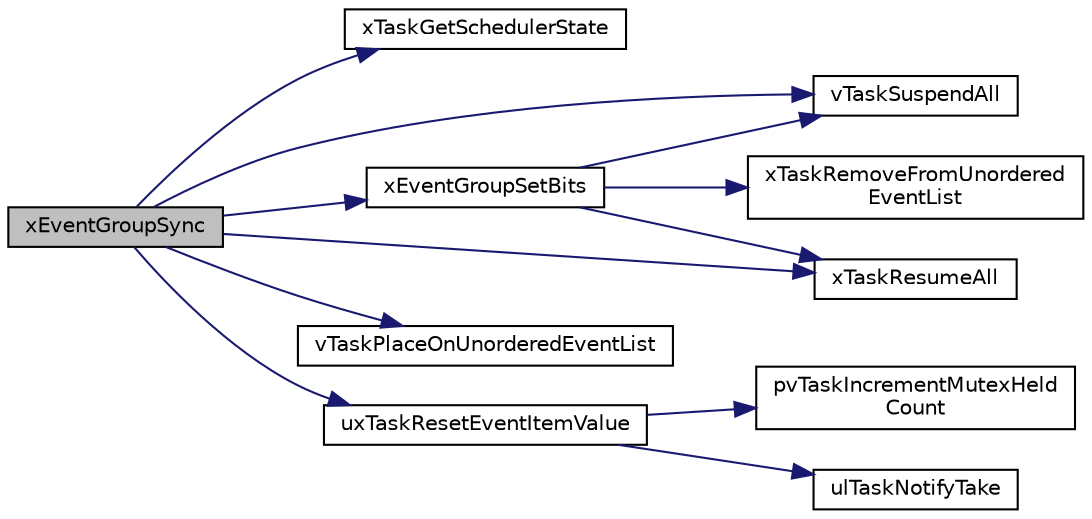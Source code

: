 digraph "xEventGroupSync"
{
  edge [fontname="Helvetica",fontsize="10",labelfontname="Helvetica",labelfontsize="10"];
  node [fontname="Helvetica",fontsize="10",shape=record];
  rankdir="LR";
  Node38 [label="xEventGroupSync",height=0.2,width=0.4,color="black", fillcolor="grey75", style="filled", fontcolor="black"];
  Node38 -> Node39 [color="midnightblue",fontsize="10",style="solid",fontname="Helvetica"];
  Node39 [label="xTaskGetSchedulerState",height=0.2,width=0.4,color="black", fillcolor="white", style="filled",URL="$task_8h.html#a0241000e08a261372186d34825a35979"];
  Node38 -> Node40 [color="midnightblue",fontsize="10",style="solid",fontname="Helvetica"];
  Node40 [label="vTaskSuspendAll",height=0.2,width=0.4,color="black", fillcolor="white", style="filled",URL="$task_8h.html#a366b302eba79d10b5ee2a3756f0fcc43"];
  Node38 -> Node41 [color="midnightblue",fontsize="10",style="solid",fontname="Helvetica"];
  Node41 [label="xEventGroupSetBits",height=0.2,width=0.4,color="black", fillcolor="white", style="filled",URL="$event__groups_8c.html#a9ac7cd970f50e2e50a494b656e0eb239"];
  Node41 -> Node40 [color="midnightblue",fontsize="10",style="solid",fontname="Helvetica"];
  Node41 -> Node42 [color="midnightblue",fontsize="10",style="solid",fontname="Helvetica"];
  Node42 [label="xTaskRemoveFromUnordered\lEventList",height=0.2,width=0.4,color="black", fillcolor="white", style="filled",URL="$task_8h.html#aca64fad00201055cbaf9fff74f181b85"];
  Node41 -> Node43 [color="midnightblue",fontsize="10",style="solid",fontname="Helvetica"];
  Node43 [label="xTaskResumeAll",height=0.2,width=0.4,color="black", fillcolor="white", style="filled",URL="$task_8h.html#a003f8ae6d649225abd030cc76e1c7d0e"];
  Node38 -> Node44 [color="midnightblue",fontsize="10",style="solid",fontname="Helvetica"];
  Node44 [label="vTaskPlaceOnUnorderedEventList",height=0.2,width=0.4,color="black", fillcolor="white", style="filled",URL="$task_8h.html#a9d52fa7b60cc6a7b4fd0846700d7834c"];
  Node38 -> Node43 [color="midnightblue",fontsize="10",style="solid",fontname="Helvetica"];
  Node38 -> Node45 [color="midnightblue",fontsize="10",style="solid",fontname="Helvetica"];
  Node45 [label="uxTaskResetEventItemValue",height=0.2,width=0.4,color="black", fillcolor="white", style="filled",URL="$task_8h.html#a7793b4bbe45c10d4c5104c126b89e87c"];
  Node45 -> Node46 [color="midnightblue",fontsize="10",style="solid",fontname="Helvetica"];
  Node46 [label="pvTaskIncrementMutexHeld\lCount",height=0.2,width=0.4,color="black", fillcolor="white", style="filled",URL="$task_8h.html#aa1a0ae86baba1a7edda940a6ecd4cfb4"];
  Node45 -> Node47 [color="midnightblue",fontsize="10",style="solid",fontname="Helvetica"];
  Node47 [label="ulTaskNotifyTake",height=0.2,width=0.4,color="black", fillcolor="white", style="filled",URL="$task_8h.html#a66540bef602522a01a519f776e4c07d8"];
}

